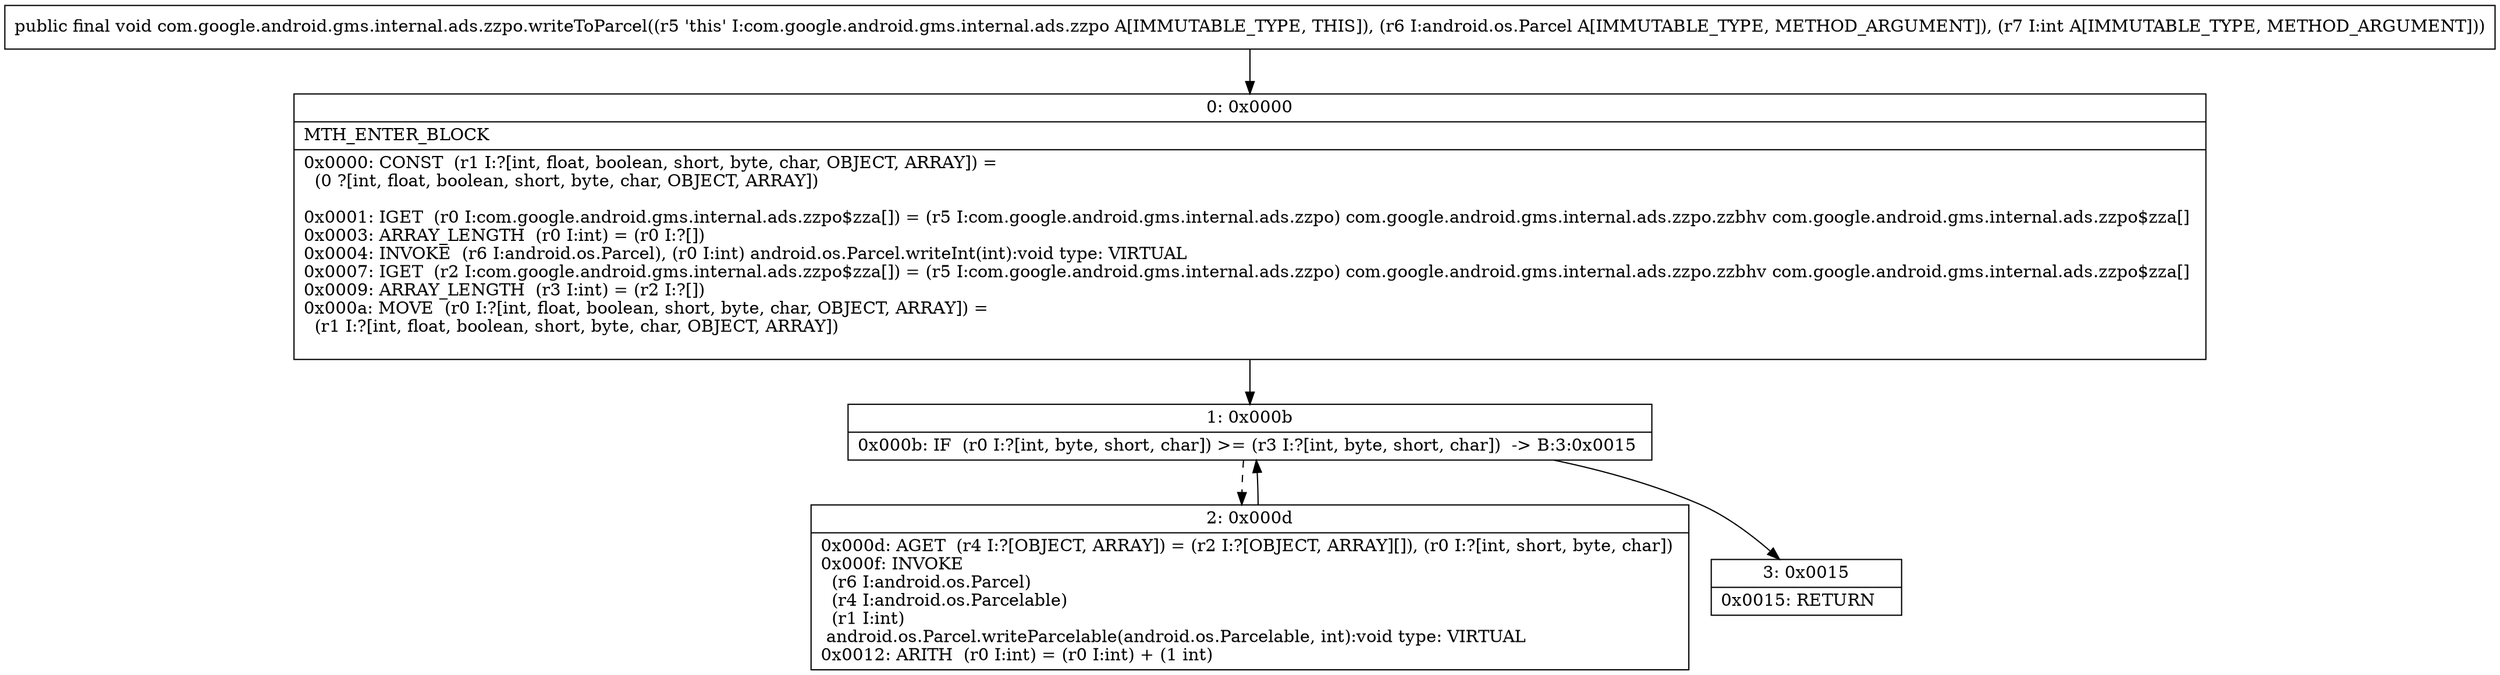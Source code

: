 digraph "CFG forcom.google.android.gms.internal.ads.zzpo.writeToParcel(Landroid\/os\/Parcel;I)V" {
Node_0 [shape=record,label="{0\:\ 0x0000|MTH_ENTER_BLOCK\l|0x0000: CONST  (r1 I:?[int, float, boolean, short, byte, char, OBJECT, ARRAY]) = \l  (0 ?[int, float, boolean, short, byte, char, OBJECT, ARRAY])\l \l0x0001: IGET  (r0 I:com.google.android.gms.internal.ads.zzpo$zza[]) = (r5 I:com.google.android.gms.internal.ads.zzpo) com.google.android.gms.internal.ads.zzpo.zzbhv com.google.android.gms.internal.ads.zzpo$zza[] \l0x0003: ARRAY_LENGTH  (r0 I:int) = (r0 I:?[]) \l0x0004: INVOKE  (r6 I:android.os.Parcel), (r0 I:int) android.os.Parcel.writeInt(int):void type: VIRTUAL \l0x0007: IGET  (r2 I:com.google.android.gms.internal.ads.zzpo$zza[]) = (r5 I:com.google.android.gms.internal.ads.zzpo) com.google.android.gms.internal.ads.zzpo.zzbhv com.google.android.gms.internal.ads.zzpo$zza[] \l0x0009: ARRAY_LENGTH  (r3 I:int) = (r2 I:?[]) \l0x000a: MOVE  (r0 I:?[int, float, boolean, short, byte, char, OBJECT, ARRAY]) = \l  (r1 I:?[int, float, boolean, short, byte, char, OBJECT, ARRAY])\l \l}"];
Node_1 [shape=record,label="{1\:\ 0x000b|0x000b: IF  (r0 I:?[int, byte, short, char]) \>= (r3 I:?[int, byte, short, char])  \-\> B:3:0x0015 \l}"];
Node_2 [shape=record,label="{2\:\ 0x000d|0x000d: AGET  (r4 I:?[OBJECT, ARRAY]) = (r2 I:?[OBJECT, ARRAY][]), (r0 I:?[int, short, byte, char]) \l0x000f: INVOKE  \l  (r6 I:android.os.Parcel)\l  (r4 I:android.os.Parcelable)\l  (r1 I:int)\l android.os.Parcel.writeParcelable(android.os.Parcelable, int):void type: VIRTUAL \l0x0012: ARITH  (r0 I:int) = (r0 I:int) + (1 int) \l}"];
Node_3 [shape=record,label="{3\:\ 0x0015|0x0015: RETURN   \l}"];
MethodNode[shape=record,label="{public final void com.google.android.gms.internal.ads.zzpo.writeToParcel((r5 'this' I:com.google.android.gms.internal.ads.zzpo A[IMMUTABLE_TYPE, THIS]), (r6 I:android.os.Parcel A[IMMUTABLE_TYPE, METHOD_ARGUMENT]), (r7 I:int A[IMMUTABLE_TYPE, METHOD_ARGUMENT])) }"];
MethodNode -> Node_0;
Node_0 -> Node_1;
Node_1 -> Node_2[style=dashed];
Node_1 -> Node_3;
Node_2 -> Node_1;
}

